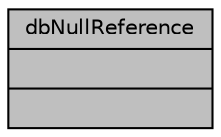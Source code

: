 digraph "dbNullReference"
{
 // INTERACTIVE_SVG=YES
 // LATEX_PDF_SIZE
  edge [fontname="Helvetica",fontsize="10",labelfontname="Helvetica",labelfontsize="10"];
  node [fontname="Helvetica",fontsize="10",shape=record];
  Node1 [label="{dbNullReference\n||}",height=0.2,width=0.4,color="black", fillcolor="grey75", style="filled", fontcolor="black",tooltip=" "];
}
